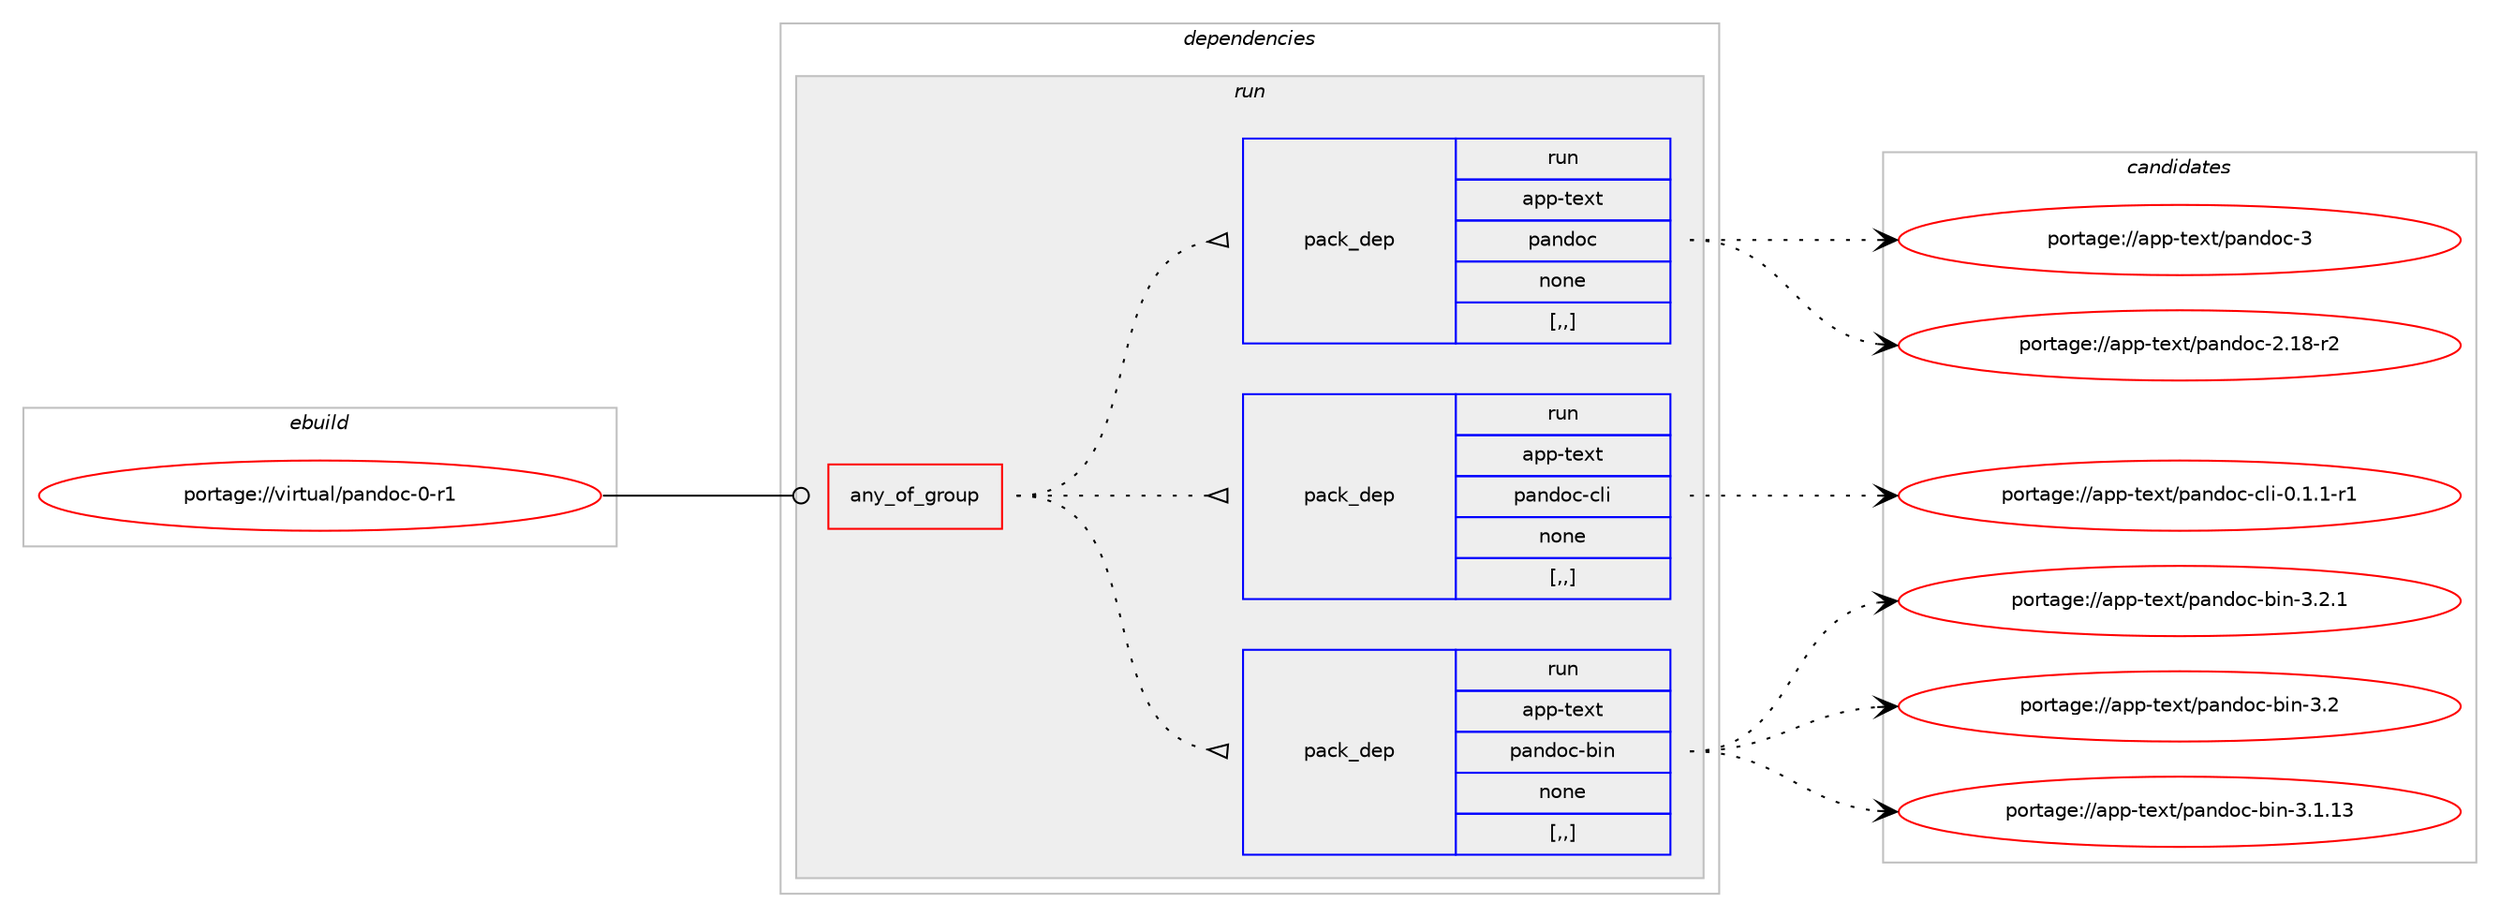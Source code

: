 digraph prolog {

# *************
# Graph options
# *************

newrank=true;
concentrate=true;
compound=true;
graph [rankdir=LR,fontname=Helvetica,fontsize=10,ranksep=1.5];#, ranksep=2.5, nodesep=0.2];
edge  [arrowhead=vee];
node  [fontname=Helvetica,fontsize=10];

# **********
# The ebuild
# **********

subgraph cluster_leftcol {
color=gray;
label=<<i>ebuild</i>>;
id [label="portage://virtual/pandoc-0-r1", color=red, width=4, href="../virtual/pandoc-0-r1.svg"];
}

# ****************
# The dependencies
# ****************

subgraph cluster_midcol {
color=gray;
label=<<i>dependencies</i>>;
subgraph cluster_compile {
fillcolor="#eeeeee";
style=filled;
label=<<i>compile</i>>;
}
subgraph cluster_compileandrun {
fillcolor="#eeeeee";
style=filled;
label=<<i>compile and run</i>>;
}
subgraph cluster_run {
fillcolor="#eeeeee";
style=filled;
label=<<i>run</i>>;
subgraph any2871 {
dependency444518 [label=<<TABLE BORDER="0" CELLBORDER="1" CELLSPACING="0" CELLPADDING="4"><TR><TD CELLPADDING="10">any_of_group</TD></TR></TABLE>>, shape=none, color=red];subgraph pack322740 {
dependency444519 [label=<<TABLE BORDER="0" CELLBORDER="1" CELLSPACING="0" CELLPADDING="4" WIDTH="220"><TR><TD ROWSPAN="6" CELLPADDING="30">pack_dep</TD></TR><TR><TD WIDTH="110">run</TD></TR><TR><TD>app-text</TD></TR><TR><TD>pandoc-bin</TD></TR><TR><TD>none</TD></TR><TR><TD>[,,]</TD></TR></TABLE>>, shape=none, color=blue];
}
dependency444518:e -> dependency444519:w [weight=20,style="dotted",arrowhead="oinv"];
subgraph pack322741 {
dependency444520 [label=<<TABLE BORDER="0" CELLBORDER="1" CELLSPACING="0" CELLPADDING="4" WIDTH="220"><TR><TD ROWSPAN="6" CELLPADDING="30">pack_dep</TD></TR><TR><TD WIDTH="110">run</TD></TR><TR><TD>app-text</TD></TR><TR><TD>pandoc-cli</TD></TR><TR><TD>none</TD></TR><TR><TD>[,,]</TD></TR></TABLE>>, shape=none, color=blue];
}
dependency444518:e -> dependency444520:w [weight=20,style="dotted",arrowhead="oinv"];
subgraph pack322742 {
dependency444521 [label=<<TABLE BORDER="0" CELLBORDER="1" CELLSPACING="0" CELLPADDING="4" WIDTH="220"><TR><TD ROWSPAN="6" CELLPADDING="30">pack_dep</TD></TR><TR><TD WIDTH="110">run</TD></TR><TR><TD>app-text</TD></TR><TR><TD>pandoc</TD></TR><TR><TD>none</TD></TR><TR><TD>[,,]</TD></TR></TABLE>>, shape=none, color=blue];
}
dependency444518:e -> dependency444521:w [weight=20,style="dotted",arrowhead="oinv"];
}
id:e -> dependency444518:w [weight=20,style="solid",arrowhead="odot"];
}
}

# **************
# The candidates
# **************

subgraph cluster_choices {
rank=same;
color=gray;
label=<<i>candidates</i>>;

subgraph choice322740 {
color=black;
nodesep=1;
choice97112112451161011201164711297110100111994598105110455146504649 [label="portage://app-text/pandoc-bin-3.2.1", color=red, width=4,href="../app-text/pandoc-bin-3.2.1.svg"];
choice9711211245116101120116471129711010011199459810511045514650 [label="portage://app-text/pandoc-bin-3.2", color=red, width=4,href="../app-text/pandoc-bin-3.2.svg"];
choice9711211245116101120116471129711010011199459810511045514649464951 [label="portage://app-text/pandoc-bin-3.1.13", color=red, width=4,href="../app-text/pandoc-bin-3.1.13.svg"];
dependency444519:e -> choice97112112451161011201164711297110100111994598105110455146504649:w [style=dotted,weight="100"];
dependency444519:e -> choice9711211245116101120116471129711010011199459810511045514650:w [style=dotted,weight="100"];
dependency444519:e -> choice9711211245116101120116471129711010011199459810511045514649464951:w [style=dotted,weight="100"];
}
subgraph choice322741 {
color=black;
nodesep=1;
choice971121124511610112011647112971101001119945991081054548464946494511449 [label="portage://app-text/pandoc-cli-0.1.1-r1", color=red, width=4,href="../app-text/pandoc-cli-0.1.1-r1.svg"];
dependency444520:e -> choice971121124511610112011647112971101001119945991081054548464946494511449:w [style=dotted,weight="100"];
}
subgraph choice322742 {
color=black;
nodesep=1;
choice97112112451161011201164711297110100111994551 [label="portage://app-text/pandoc-3", color=red, width=4,href="../app-text/pandoc-3.svg"];
choice971121124511610112011647112971101001119945504649564511450 [label="portage://app-text/pandoc-2.18-r2", color=red, width=4,href="../app-text/pandoc-2.18-r2.svg"];
dependency444521:e -> choice97112112451161011201164711297110100111994551:w [style=dotted,weight="100"];
dependency444521:e -> choice971121124511610112011647112971101001119945504649564511450:w [style=dotted,weight="100"];
}
}

}
